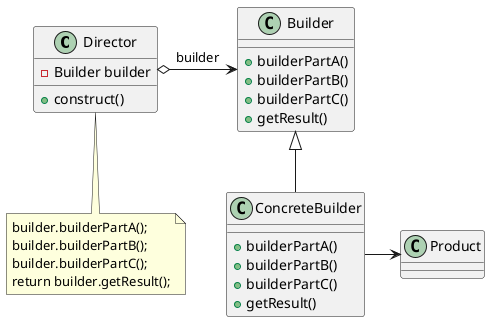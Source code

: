 @startuml 

skinparam DefaultFontName PingFangSC-Regular

class Director{
    - Builder builder
    + construct()
}

note bottom of Director
builder.builderPartA();
builder.builderPartB();
builder.builderPartC();
return builder.getResult();
end note

class Builder{
    + builderPartA()
    + builderPartB()
    + builderPartC()
    + getResult()
}

class ConcreteBuilder{
    + builderPartA()
    + builderPartB()
    + builderPartC()
    + getResult()
}

Director o-> Builder : builder
Builder <|-- ConcreteBuilder
ConcreteBuilder -> Product

@enduml
